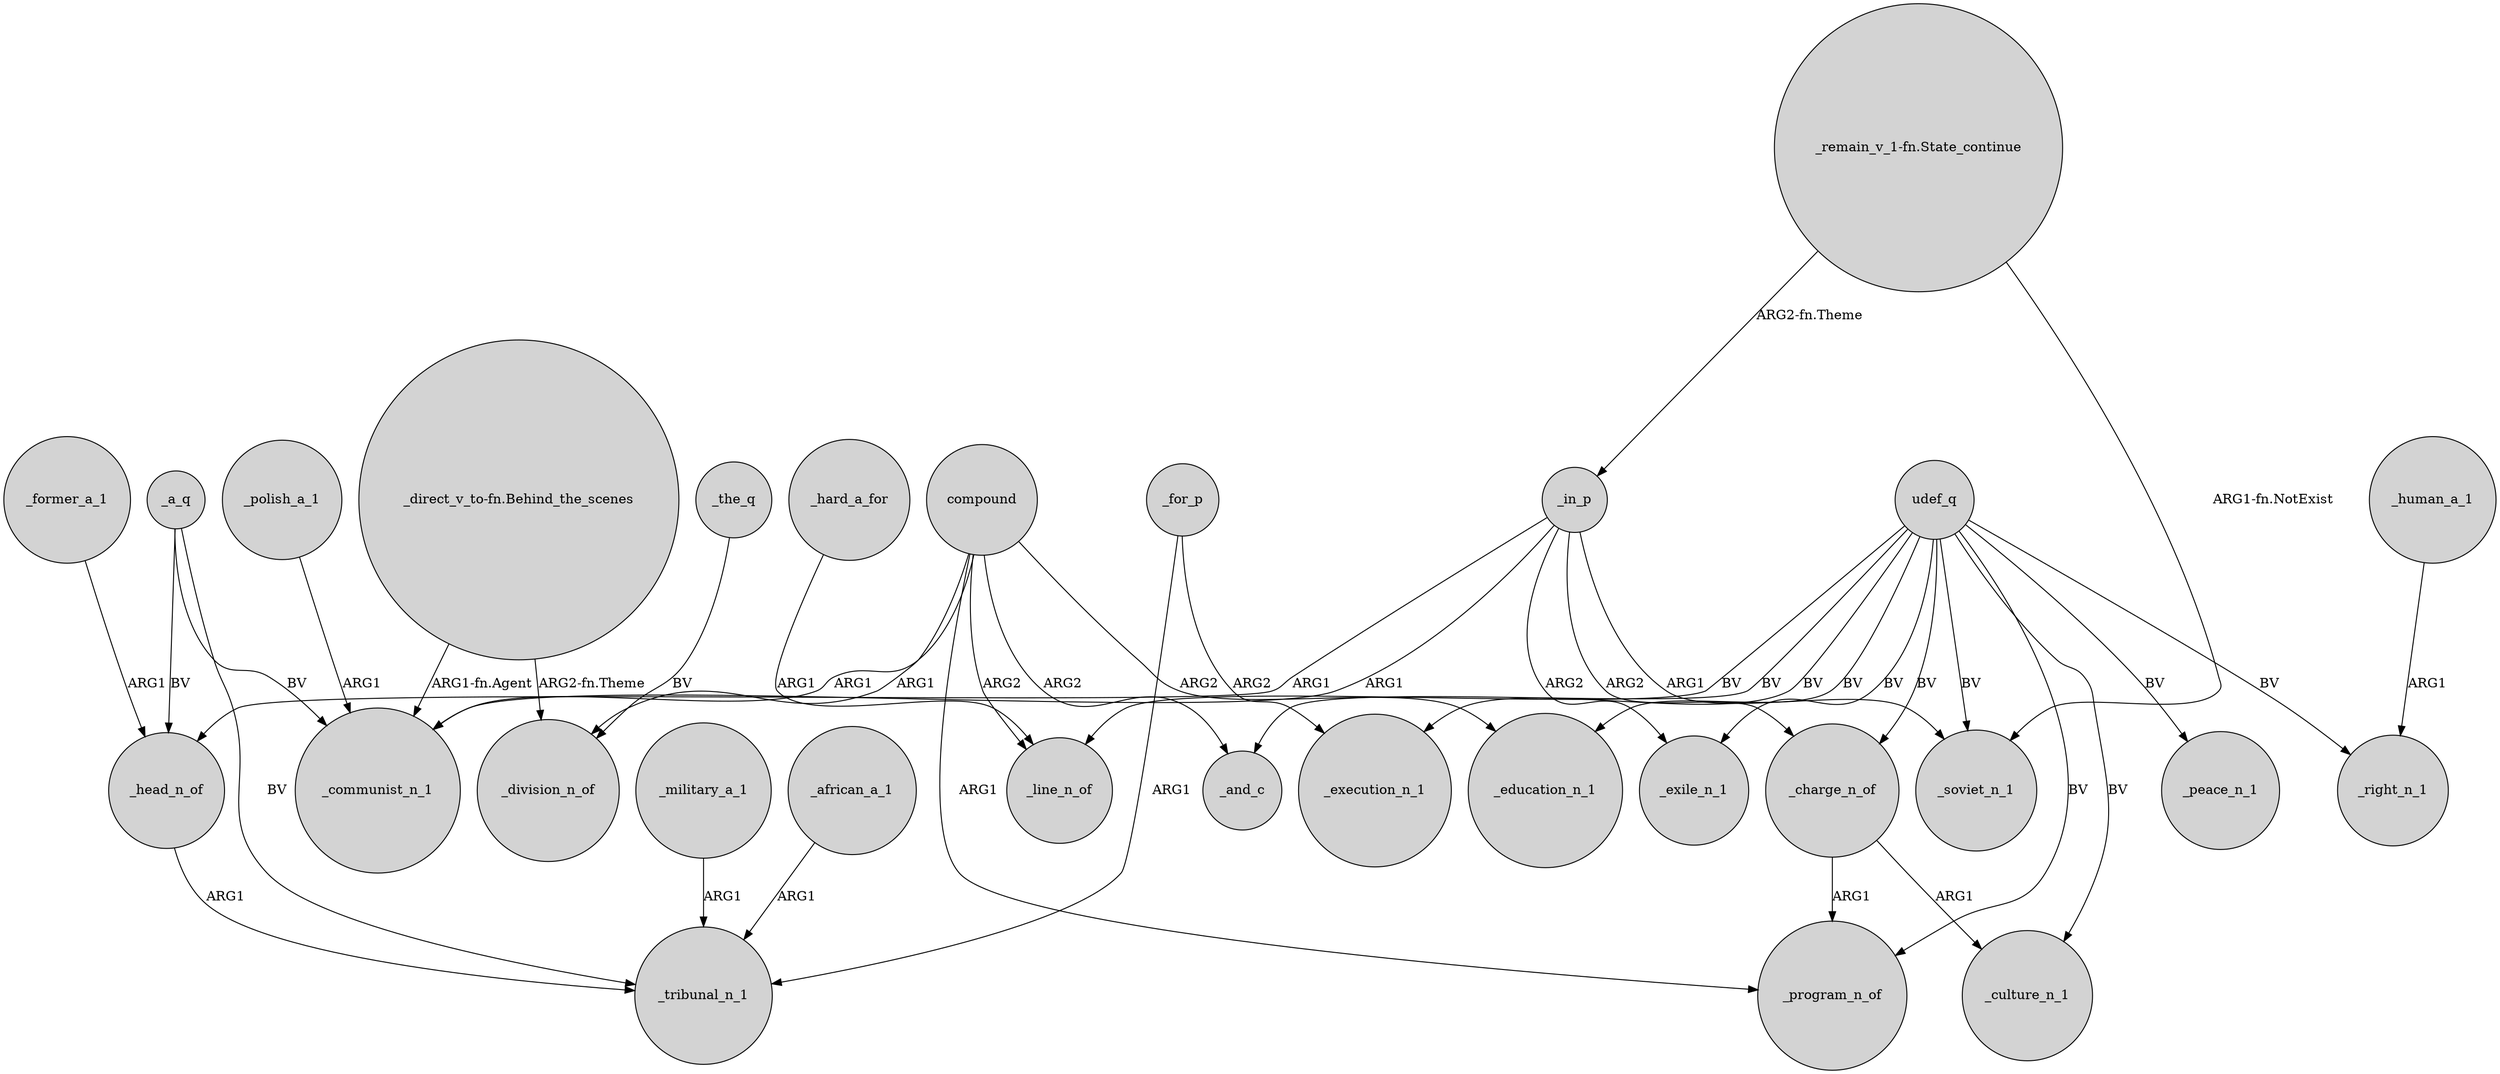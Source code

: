 digraph {
	node [shape=circle style=filled]
	compound -> _line_n_of [label=ARG2]
	"_direct_v_to-fn.Behind_the_scenes" -> _communist_n_1 [label="ARG1-fn.Agent"]
	_head_n_of -> _tribunal_n_1 [label=ARG1]
	udef_q -> _peace_n_1 [label=BV]
	_military_a_1 -> _tribunal_n_1 [label=ARG1]
	compound -> _communist_n_1 [label=ARG1]
	_for_p -> _execution_n_1 [label=ARG2]
	"_remain_v_1-fn.State_continue" -> _soviet_n_1 [label="ARG1-fn.NotExist"]
	udef_q -> _program_n_of [label=BV]
	udef_q -> _exile_n_1 [label=BV]
	_human_a_1 -> _right_n_1 [label=ARG1]
	compound -> _education_n_1 [label=ARG2]
	udef_q -> _education_n_1 [label=BV]
	_charge_n_of -> _program_n_of [label=ARG1]
	_in_p -> _exile_n_1 [label=ARG2]
	_for_p -> _tribunal_n_1 [label=ARG1]
	udef_q -> _charge_n_of [label=BV]
	udef_q -> _execution_n_1 [label=BV]
	udef_q -> _culture_n_1 [label=BV]
	"_direct_v_to-fn.Behind_the_scenes" -> _division_n_of [label="ARG2-fn.Theme"]
	_former_a_1 -> _head_n_of [label=ARG1]
	_hard_a_for -> _line_n_of [label=ARG1]
	_in_p -> _communist_n_1 [label=ARG1]
	_charge_n_of -> _culture_n_1 [label=ARG1]
	compound -> _and_c [label=ARG2]
	udef_q -> _right_n_1 [label=BV]
	_in_p -> _soviet_n_1 [label=ARG1]
	"_remain_v_1-fn.State_continue" -> _in_p [label="ARG2-fn.Theme"]
	_a_q -> _communist_n_1 [label=BV]
	udef_q -> _line_n_of [label=BV]
	_a_q -> _tribunal_n_1 [label=BV]
	_polish_a_1 -> _communist_n_1 [label=ARG1]
	compound -> _program_n_of [label=ARG1]
	compound -> _division_n_of [label=ARG1]
	udef_q -> _and_c [label=BV]
	_african_a_1 -> _tribunal_n_1 [label=ARG1]
	udef_q -> _soviet_n_1 [label=BV]
	_a_q -> _head_n_of [label=BV]
	_in_p -> _charge_n_of [label=ARG2]
	_in_p -> _head_n_of [label=ARG1]
	_the_q -> _division_n_of [label=BV]
}

